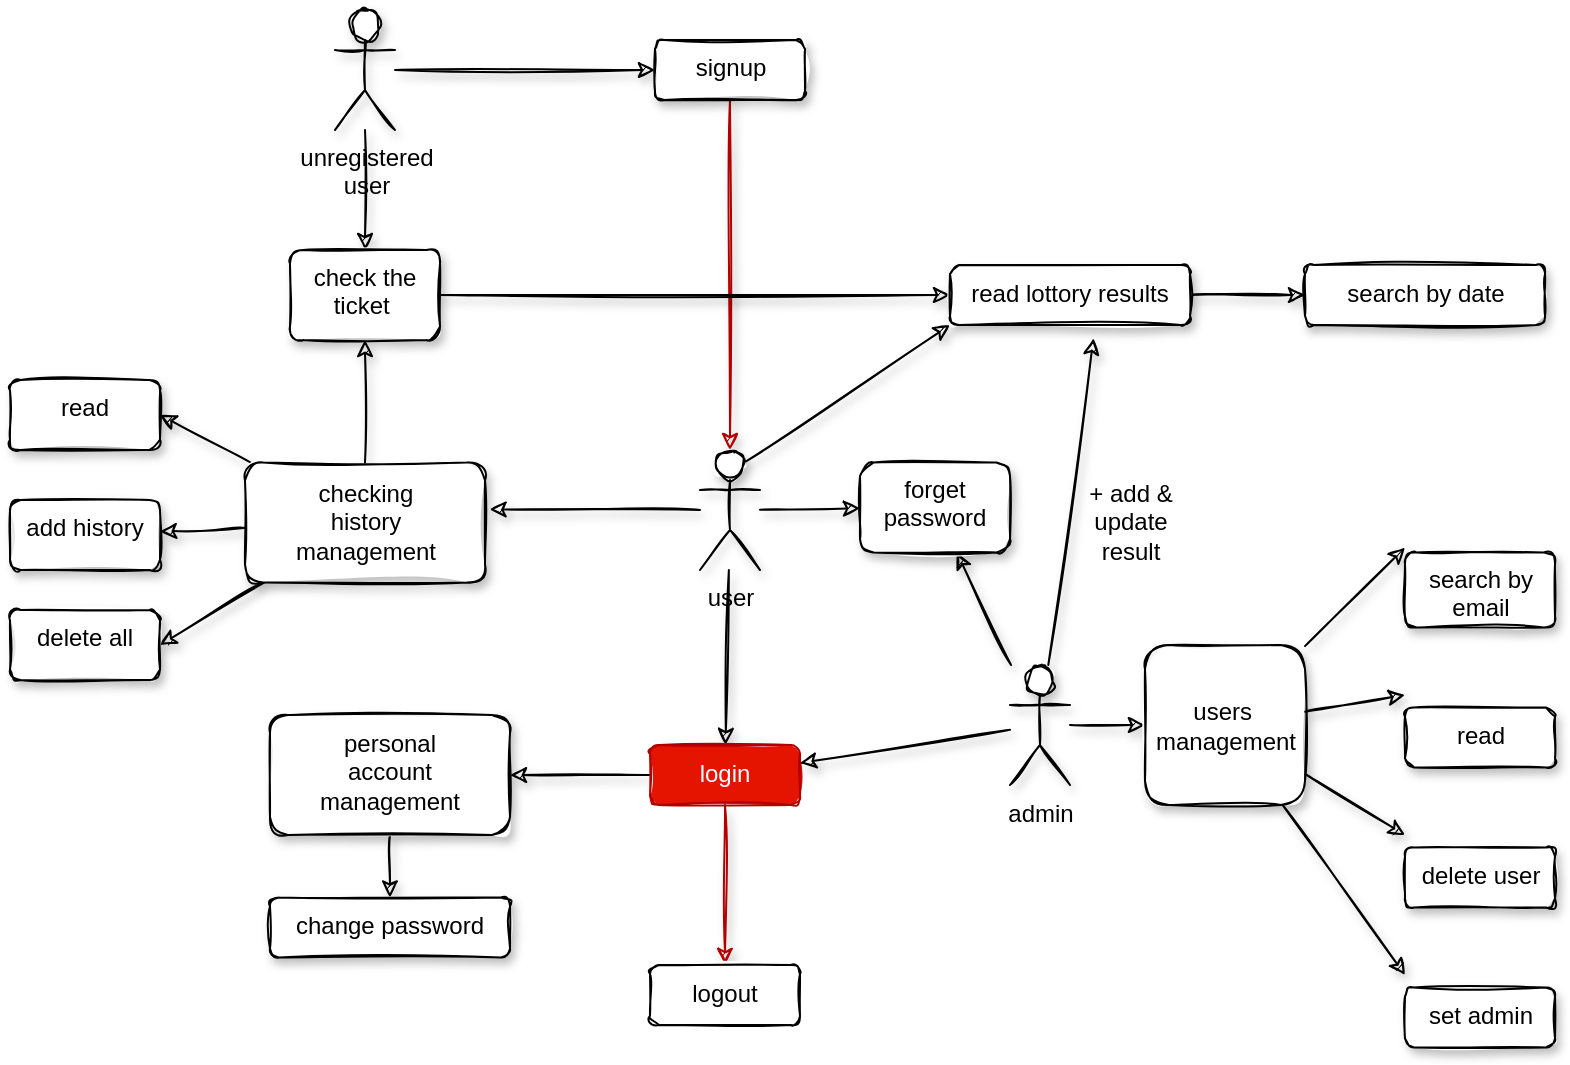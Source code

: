 <mxfile>
    <diagram id="KOenlh3z3ckb4xm50bEm" name="Page-1">
        <mxGraphModel dx="1007" dy="605" grid="1" gridSize="10" guides="1" tooltips="1" connect="1" arrows="1" fold="1" page="1" pageScale="1" pageWidth="850" pageHeight="1100" math="0" shadow="0">
            <root>
                <mxCell id="0"/>
                <mxCell id="1" parent="0"/>
                <mxCell id="4" value="" style="edgeStyle=none;html=1;sketch=1;shadow=1;" edge="1" parent="1" source="2" target="3">
                    <mxGeometry relative="1" as="geometry"/>
                </mxCell>
                <mxCell id="6" value="" style="edgeStyle=none;html=1;sketch=1;shadow=1;" edge="1" parent="1" source="2" target="5">
                    <mxGeometry relative="1" as="geometry"/>
                </mxCell>
                <mxCell id="2" value="unregistered &lt;br&gt;user" style="shape=umlActor;verticalLabelPosition=bottom;verticalAlign=top;html=1;outlineConnect=0;sketch=1;shadow=1;" vertex="1" parent="1">
                    <mxGeometry x="192.5" y="110" width="30" height="60" as="geometry"/>
                </mxCell>
                <mxCell id="8" value="" style="edgeStyle=none;html=1;sketch=1;shadow=1;fillColor=#e51400;strokeColor=#B20000;" edge="1" parent="1" source="3" target="7">
                    <mxGeometry relative="1" as="geometry"/>
                </mxCell>
                <mxCell id="3" value="signup" style="rounded=1;whiteSpace=wrap;html=1;verticalAlign=top;sketch=1;shadow=1;" vertex="1" parent="1">
                    <mxGeometry x="352.5" y="125" width="75" height="30" as="geometry"/>
                </mxCell>
                <mxCell id="56" style="edgeStyle=none;sketch=1;html=1;shadow=1;" edge="1" parent="1" source="5" target="27">
                    <mxGeometry relative="1" as="geometry"/>
                </mxCell>
                <mxCell id="5" value="check the ticket&amp;nbsp;" style="rounded=1;whiteSpace=wrap;html=1;verticalAlign=top;sketch=1;shadow=1;" vertex="1" parent="1">
                    <mxGeometry x="170" y="230" width="75" height="45" as="geometry"/>
                </mxCell>
                <mxCell id="11" value="" style="edgeStyle=none;html=1;sketch=1;shadow=1;" edge="1" parent="1" source="7" target="10">
                    <mxGeometry relative="1" as="geometry"/>
                </mxCell>
                <mxCell id="17" value="" style="edgeStyle=none;html=1;sketch=1;shadow=1;" edge="1" parent="1" source="7" target="14">
                    <mxGeometry relative="1" as="geometry"/>
                </mxCell>
                <mxCell id="58" style="edgeStyle=none;sketch=1;html=1;exitX=0.75;exitY=0.1;exitDx=0;exitDy=0;exitPerimeter=0;shadow=1;entryX=0;entryY=1;entryDx=0;entryDy=0;" edge="1" parent="1" source="7" target="27">
                    <mxGeometry relative="1" as="geometry"/>
                </mxCell>
                <mxCell id="60" style="edgeStyle=none;sketch=1;html=1;entryX=1.019;entryY=0.391;entryDx=0;entryDy=0;entryPerimeter=0;shadow=1;" edge="1" parent="1" source="7" target="45">
                    <mxGeometry relative="1" as="geometry"/>
                </mxCell>
                <mxCell id="7" value="user" style="shape=umlActor;verticalLabelPosition=bottom;verticalAlign=top;html=1;outlineConnect=0;sketch=1;shadow=1;" vertex="1" parent="1">
                    <mxGeometry x="375" y="330" width="30" height="60" as="geometry"/>
                </mxCell>
                <mxCell id="59" style="edgeStyle=none;sketch=1;html=1;entryX=1;entryY=0.5;entryDx=0;entryDy=0;shadow=1;" edge="1" parent="1" source="10" target="23">
                    <mxGeometry relative="1" as="geometry"/>
                </mxCell>
                <mxCell id="62" value="" style="edgeStyle=none;sketch=1;html=1;shadow=1;fillColor=#e51400;strokeColor=#B20000;" edge="1" parent="1" source="10" target="61">
                    <mxGeometry relative="1" as="geometry"/>
                </mxCell>
                <mxCell id="10" value="login" style="rounded=1;whiteSpace=wrap;html=1;verticalAlign=top;sketch=1;shadow=0;fillStyle=solid;fillColor=#e51400;fontColor=#ffffff;strokeColor=#B20000;" vertex="1" parent="1">
                    <mxGeometry x="350" y="477.5" width="75" height="30" as="geometry"/>
                </mxCell>
                <mxCell id="13" value="" style="edgeStyle=none;html=1;sketch=1;shadow=1;" edge="1" parent="1" source="12" target="10">
                    <mxGeometry relative="1" as="geometry"/>
                </mxCell>
                <mxCell id="16" value="" style="edgeStyle=none;html=1;sketch=1;shadow=1;" edge="1" parent="1" source="12" target="14">
                    <mxGeometry relative="1" as="geometry"/>
                </mxCell>
                <mxCell id="29" style="edgeStyle=none;html=1;entryX=0.598;entryY=1.22;entryDx=0;entryDy=0;sketch=1;shadow=1;entryPerimeter=0;" edge="1" parent="1" source="12" target="27">
                    <mxGeometry relative="1" as="geometry">
                        <mxPoint x="527.5" y="517.5" as="sourcePoint"/>
                    </mxGeometry>
                </mxCell>
                <mxCell id="32" value="" style="edgeStyle=none;html=1;sketch=1;shadow=1;" edge="1" parent="1" source="12" target="33">
                    <mxGeometry relative="1" as="geometry">
                        <mxPoint x="615" y="467.5" as="targetPoint"/>
                    </mxGeometry>
                </mxCell>
                <mxCell id="12" value="admin" style="shape=umlActor;verticalLabelPosition=bottom;verticalAlign=top;html=1;outlineConnect=0;sketch=1;shadow=1;" vertex="1" parent="1">
                    <mxGeometry x="530" y="437.5" width="30" height="60" as="geometry"/>
                </mxCell>
                <mxCell id="26" value="" style="edgeStyle=none;html=1;sketch=1;shadow=1;" edge="1" parent="1" source="23" target="25">
                    <mxGeometry relative="1" as="geometry"/>
                </mxCell>
                <mxCell id="23" value="personal &lt;br&gt;account &lt;br&gt;management" style="rounded=1;whiteSpace=wrap;html=1;verticalAlign=top;sketch=1;shadow=1;" vertex="1" parent="1">
                    <mxGeometry x="160" y="462.5" width="120" height="60" as="geometry"/>
                </mxCell>
                <mxCell id="25" value="change password" style="whiteSpace=wrap;html=1;verticalAlign=top;rounded=1;sketch=1;shadow=1;" vertex="1" parent="1">
                    <mxGeometry x="160" y="553.75" width="120" height="30" as="geometry"/>
                </mxCell>
                <mxCell id="44" value="" style="edgeStyle=none;sketch=1;html=1;shadow=1;" edge="1" parent="1" source="27" target="43">
                    <mxGeometry relative="1" as="geometry"/>
                </mxCell>
                <mxCell id="27" value="read lottory results" style="whiteSpace=wrap;html=1;verticalAlign=top;rounded=1;sketch=1;shadow=1;" vertex="1" parent="1">
                    <mxGeometry x="500" y="237.5" width="120" height="30" as="geometry"/>
                </mxCell>
                <mxCell id="30" value="+ add &amp;amp;&lt;br&gt;update&lt;br&gt;result" style="text;html=1;align=center;verticalAlign=middle;resizable=0;points=[];autosize=1;strokeColor=none;fillColor=none;sketch=1;shadow=1;" vertex="1" parent="1">
                    <mxGeometry x="560" y="341.25" width="60" height="50" as="geometry"/>
                </mxCell>
                <mxCell id="39" style="edgeStyle=none;sketch=1;html=1;entryX=0;entryY=0.5;entryDx=0;entryDy=0;shadow=1;" edge="1" parent="1" source="33">
                    <mxGeometry relative="1" as="geometry">
                        <mxPoint x="727.5" y="378.75" as="targetPoint"/>
                    </mxGeometry>
                </mxCell>
                <mxCell id="40" style="edgeStyle=none;sketch=1;html=1;entryX=0;entryY=0.5;entryDx=0;entryDy=0;shadow=1;" edge="1" parent="1" source="33">
                    <mxGeometry relative="1" as="geometry">
                        <mxPoint x="727.5" y="452.5" as="targetPoint"/>
                    </mxGeometry>
                </mxCell>
                <mxCell id="41" style="edgeStyle=none;sketch=1;html=1;entryX=0;entryY=0.5;entryDx=0;entryDy=0;shadow=1;" edge="1" parent="1" source="33">
                    <mxGeometry relative="1" as="geometry">
                        <mxPoint x="727.5" y="522.5" as="targetPoint"/>
                    </mxGeometry>
                </mxCell>
                <mxCell id="42" style="edgeStyle=none;sketch=1;html=1;entryX=0;entryY=0.5;entryDx=0;entryDy=0;shadow=1;" edge="1" parent="1" source="33">
                    <mxGeometry relative="1" as="geometry">
                        <mxPoint x="727.5" y="592.5" as="targetPoint"/>
                    </mxGeometry>
                </mxCell>
                <mxCell id="33" value="users&amp;nbsp;&lt;br&gt;management" style="whiteSpace=wrap;html=1;aspect=fixed;rounded=1;sketch=1;glass=0;shadow=1;fillStyle=auto;" vertex="1" parent="1">
                    <mxGeometry x="597.5" y="427.5" width="80" height="80" as="geometry"/>
                </mxCell>
                <mxCell id="35" value="search by email" style="rounded=1;whiteSpace=wrap;html=1;verticalAlign=top;sketch=1;shadow=1;" vertex="1" parent="1">
                    <mxGeometry x="727.5" y="381.25" width="75" height="37.5" as="geometry"/>
                </mxCell>
                <mxCell id="36" value="set admin" style="rounded=1;whiteSpace=wrap;html=1;verticalAlign=top;sketch=1;shadow=1;" vertex="1" parent="1">
                    <mxGeometry x="727.5" y="598.75" width="75" height="30" as="geometry"/>
                </mxCell>
                <mxCell id="37" value="delete user" style="rounded=1;whiteSpace=wrap;html=1;verticalAlign=top;sketch=1;shadow=1;" vertex="1" parent="1">
                    <mxGeometry x="727.5" y="528.75" width="75" height="30" as="geometry"/>
                </mxCell>
                <mxCell id="38" value="read" style="rounded=1;whiteSpace=wrap;html=1;verticalAlign=top;sketch=1;shadow=1;" vertex="1" parent="1">
                    <mxGeometry x="727.5" y="458.75" width="75" height="30" as="geometry"/>
                </mxCell>
                <mxCell id="43" value="search by date" style="whiteSpace=wrap;html=1;verticalAlign=top;rounded=1;sketch=1;shadow=1;" vertex="1" parent="1">
                    <mxGeometry x="677.5" y="237.5" width="120" height="30" as="geometry"/>
                </mxCell>
                <mxCell id="48" value="" style="edgeStyle=none;sketch=1;html=1;shadow=1;" edge="1" parent="1" source="45" target="47">
                    <mxGeometry relative="1" as="geometry"/>
                </mxCell>
                <mxCell id="49" value="" style="edgeStyle=none;sketch=1;html=1;shadow=1;" edge="1" parent="1" source="45" target="5">
                    <mxGeometry relative="1" as="geometry"/>
                </mxCell>
                <mxCell id="53" style="edgeStyle=none;sketch=1;html=1;entryX=1;entryY=0.5;entryDx=0;entryDy=0;shadow=1;" edge="1" parent="1" source="45" target="50">
                    <mxGeometry relative="1" as="geometry"/>
                </mxCell>
                <mxCell id="54" style="edgeStyle=none;sketch=1;html=1;entryX=1;entryY=0.5;entryDx=0;entryDy=0;shadow=1;" edge="1" parent="1" source="45" target="52">
                    <mxGeometry relative="1" as="geometry"/>
                </mxCell>
                <mxCell id="45" value="checking&lt;br&gt;history&lt;br&gt;management" style="rounded=1;whiteSpace=wrap;html=1;shadow=1;glass=0;sketch=1;fillStyle=auto;" vertex="1" parent="1">
                    <mxGeometry x="147.5" y="336.25" width="120" height="60" as="geometry"/>
                </mxCell>
                <mxCell id="47" value="add history" style="rounded=1;whiteSpace=wrap;html=1;verticalAlign=top;sketch=1;shadow=1;" vertex="1" parent="1">
                    <mxGeometry x="30" y="355" width="75" height="35" as="geometry"/>
                </mxCell>
                <mxCell id="50" value="read" style="rounded=1;whiteSpace=wrap;html=1;verticalAlign=top;sketch=1;shadow=1;" vertex="1" parent="1">
                    <mxGeometry x="30" y="295" width="75" height="35" as="geometry"/>
                </mxCell>
                <mxCell id="52" value="delete all" style="rounded=1;whiteSpace=wrap;html=1;verticalAlign=top;sketch=1;shadow=1;" vertex="1" parent="1">
                    <mxGeometry x="30" y="410" width="75" height="35" as="geometry"/>
                </mxCell>
                <mxCell id="14" value="forget password" style="rounded=1;whiteSpace=wrap;html=1;verticalAlign=top;sketch=1;shadow=1;" vertex="1" parent="1">
                    <mxGeometry x="455" y="336.25" width="75" height="45" as="geometry"/>
                </mxCell>
                <mxCell id="61" value="logout" style="rounded=1;whiteSpace=wrap;html=1;verticalAlign=top;sketch=1;shadow=0;fillStyle=solid;" vertex="1" parent="1">
                    <mxGeometry x="350" y="587.5" width="75" height="30" as="geometry"/>
                </mxCell>
            </root>
        </mxGraphModel>
    </diagram>
</mxfile>
